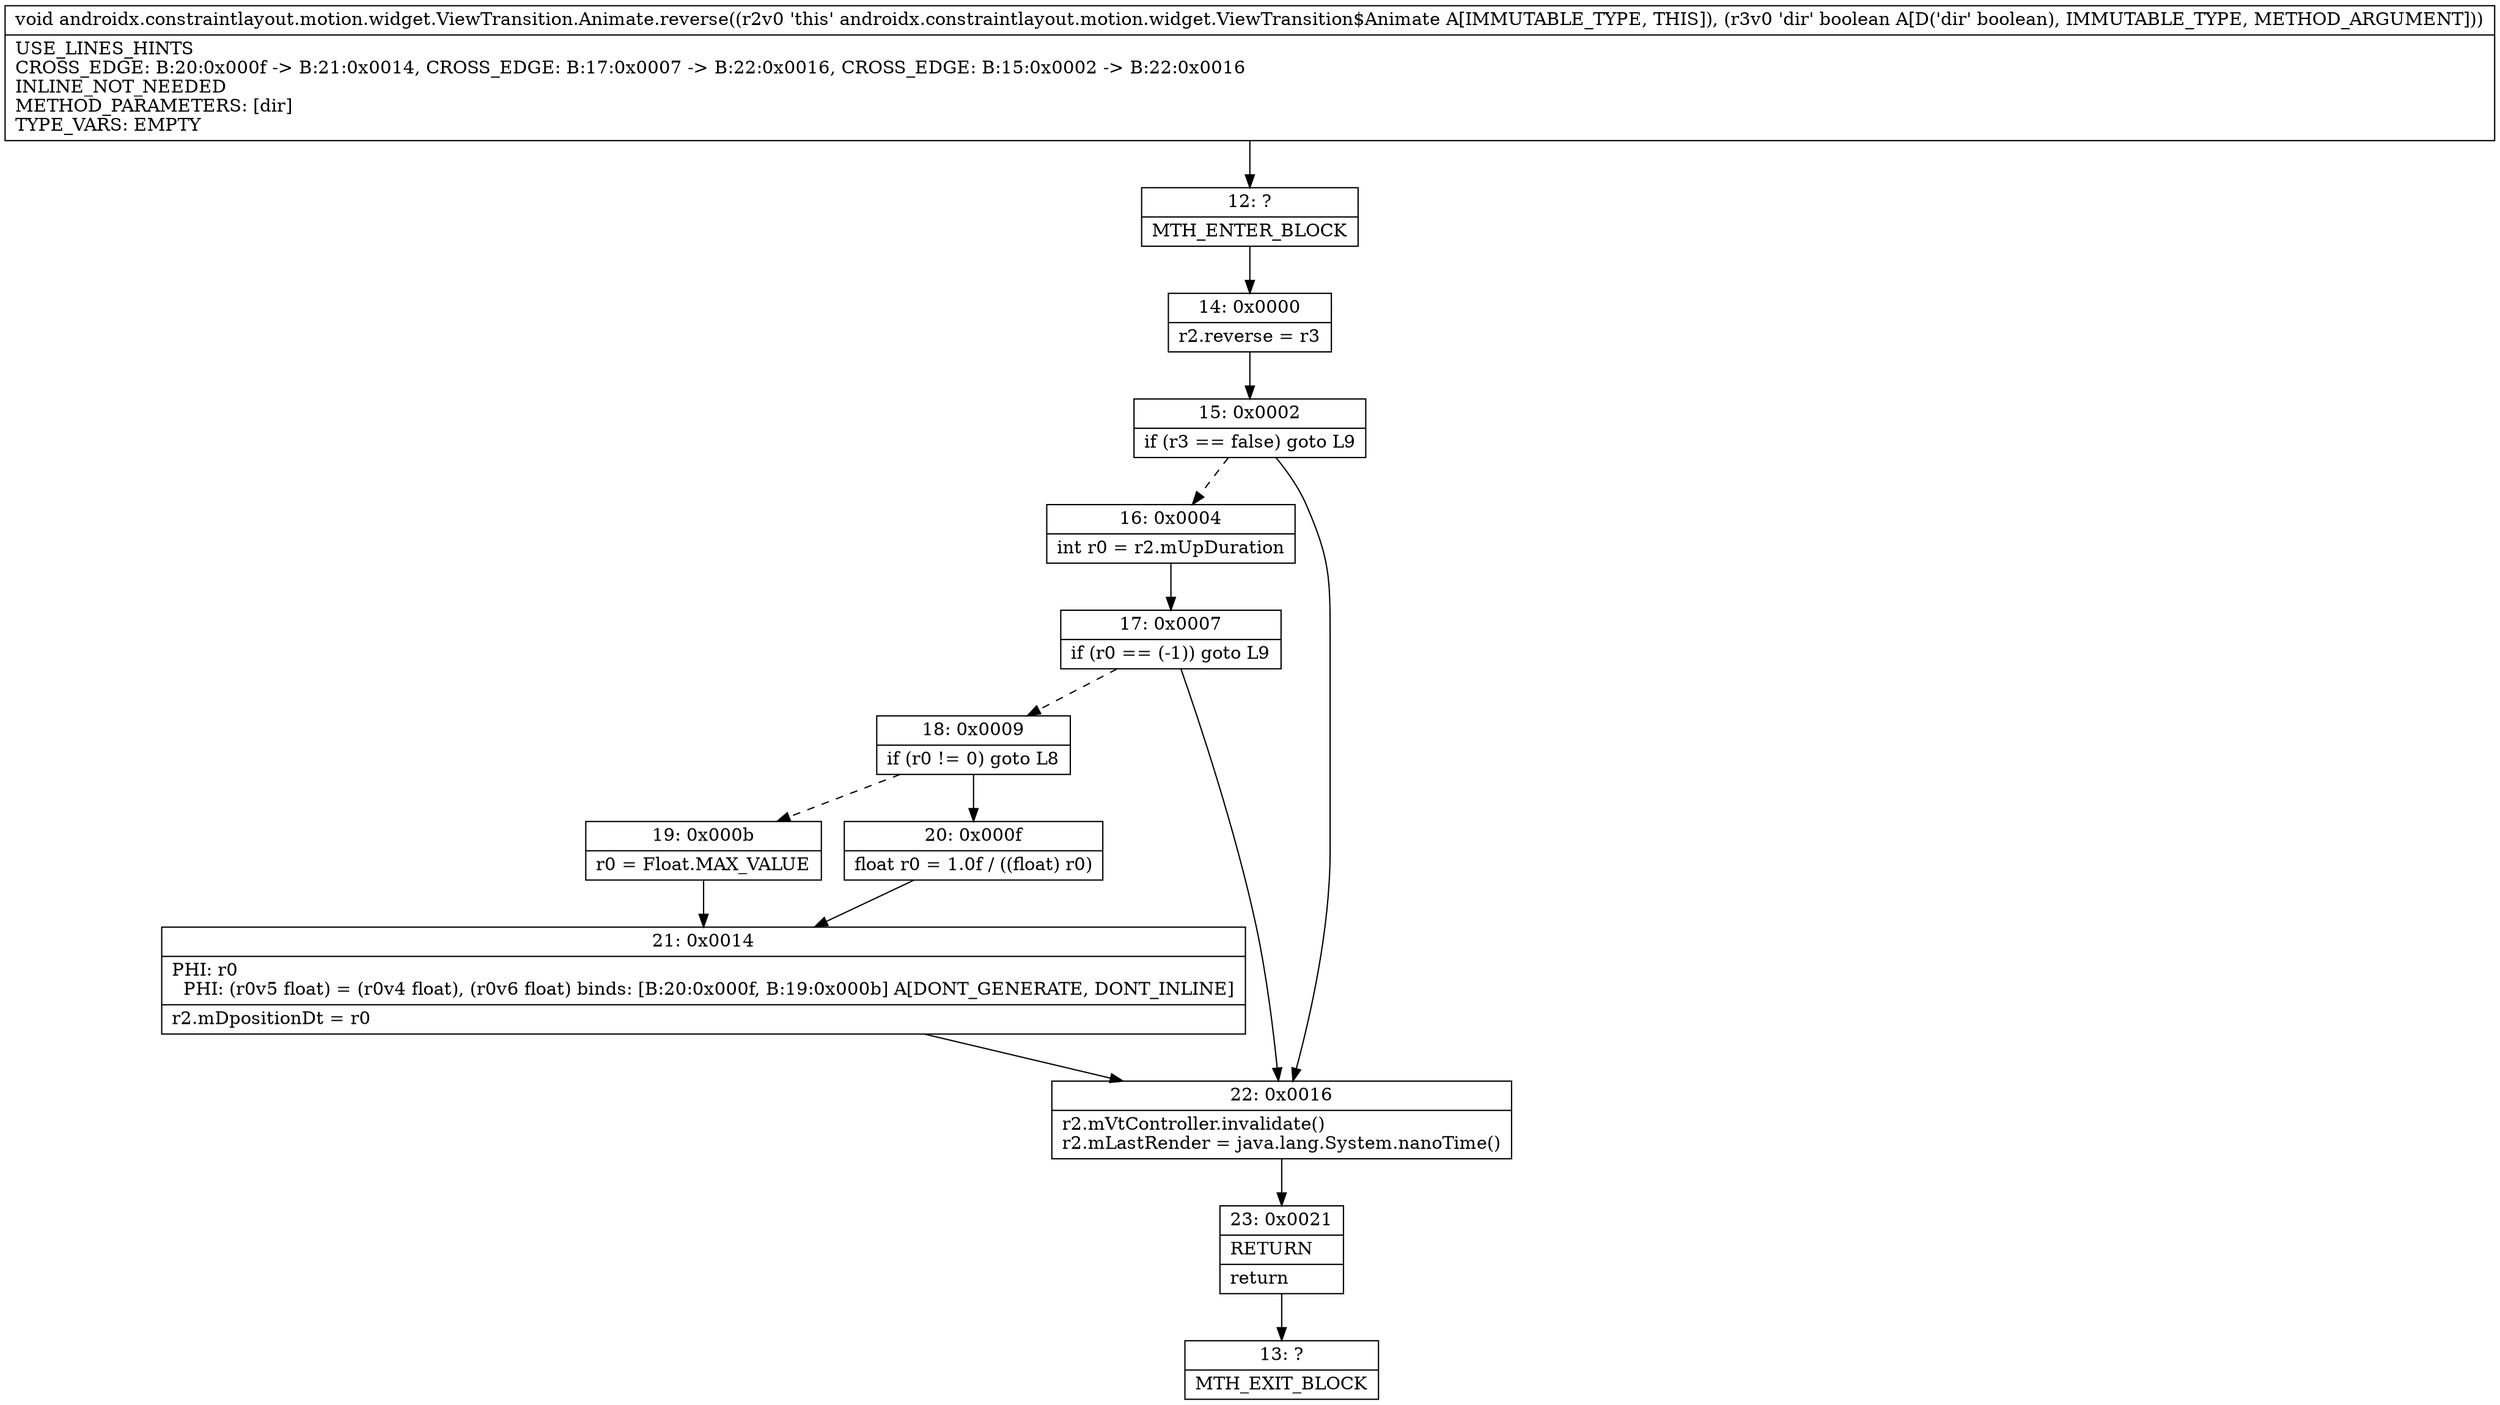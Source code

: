 digraph "CFG forandroidx.constraintlayout.motion.widget.ViewTransition.Animate.reverse(Z)V" {
Node_12 [shape=record,label="{12\:\ ?|MTH_ENTER_BLOCK\l}"];
Node_14 [shape=record,label="{14\:\ 0x0000|r2.reverse = r3\l}"];
Node_15 [shape=record,label="{15\:\ 0x0002|if (r3 == false) goto L9\l}"];
Node_16 [shape=record,label="{16\:\ 0x0004|int r0 = r2.mUpDuration\l}"];
Node_17 [shape=record,label="{17\:\ 0x0007|if (r0 == (\-1)) goto L9\l}"];
Node_18 [shape=record,label="{18\:\ 0x0009|if (r0 != 0) goto L8\l}"];
Node_19 [shape=record,label="{19\:\ 0x000b|r0 = Float.MAX_VALUE\l}"];
Node_21 [shape=record,label="{21\:\ 0x0014|PHI: r0 \l  PHI: (r0v5 float) = (r0v4 float), (r0v6 float) binds: [B:20:0x000f, B:19:0x000b] A[DONT_GENERATE, DONT_INLINE]\l|r2.mDpositionDt = r0\l}"];
Node_20 [shape=record,label="{20\:\ 0x000f|float r0 = 1.0f \/ ((float) r0)\l}"];
Node_22 [shape=record,label="{22\:\ 0x0016|r2.mVtController.invalidate()\lr2.mLastRender = java.lang.System.nanoTime()\l}"];
Node_23 [shape=record,label="{23\:\ 0x0021|RETURN\l|return\l}"];
Node_13 [shape=record,label="{13\:\ ?|MTH_EXIT_BLOCK\l}"];
MethodNode[shape=record,label="{void androidx.constraintlayout.motion.widget.ViewTransition.Animate.reverse((r2v0 'this' androidx.constraintlayout.motion.widget.ViewTransition$Animate A[IMMUTABLE_TYPE, THIS]), (r3v0 'dir' boolean A[D('dir' boolean), IMMUTABLE_TYPE, METHOD_ARGUMENT]))  | USE_LINES_HINTS\lCROSS_EDGE: B:20:0x000f \-\> B:21:0x0014, CROSS_EDGE: B:17:0x0007 \-\> B:22:0x0016, CROSS_EDGE: B:15:0x0002 \-\> B:22:0x0016\lINLINE_NOT_NEEDED\lMETHOD_PARAMETERS: [dir]\lTYPE_VARS: EMPTY\l}"];
MethodNode -> Node_12;Node_12 -> Node_14;
Node_14 -> Node_15;
Node_15 -> Node_16[style=dashed];
Node_15 -> Node_22;
Node_16 -> Node_17;
Node_17 -> Node_18[style=dashed];
Node_17 -> Node_22;
Node_18 -> Node_19[style=dashed];
Node_18 -> Node_20;
Node_19 -> Node_21;
Node_21 -> Node_22;
Node_20 -> Node_21;
Node_22 -> Node_23;
Node_23 -> Node_13;
}

